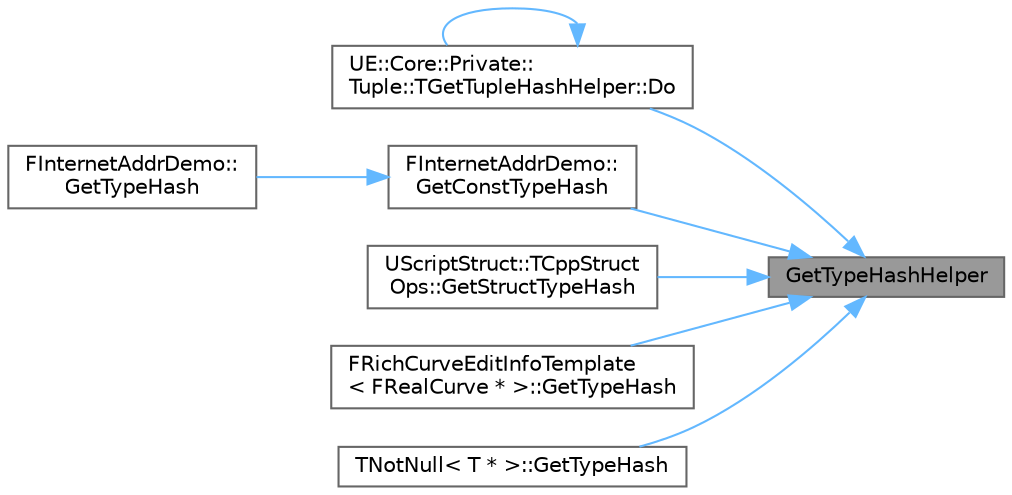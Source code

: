 digraph "GetTypeHashHelper"
{
 // INTERACTIVE_SVG=YES
 // LATEX_PDF_SIZE
  bgcolor="transparent";
  edge [fontname=Helvetica,fontsize=10,labelfontname=Helvetica,labelfontsize=10];
  node [fontname=Helvetica,fontsize=10,shape=box,height=0.2,width=0.4];
  rankdir="RL";
  Node1 [id="Node000001",label="GetTypeHashHelper",height=0.2,width=0.4,color="gray40", fillcolor="grey60", style="filled", fontcolor="black",tooltip=" "];
  Node1 -> Node2 [id="edge1_Node000001_Node000002",dir="back",color="steelblue1",style="solid",tooltip=" "];
  Node2 [id="Node000002",label="UE::Core::Private::\lTuple::TGetTupleHashHelper::Do",height=0.2,width=0.4,color="grey40", fillcolor="white", style="filled",URL="$dd/d94/structUE_1_1Core_1_1Private_1_1Tuple_1_1TGetTupleHashHelper.html#abc3e7eff668d9b72dcdf7249839257a9",tooltip=" "];
  Node2 -> Node2 [id="edge2_Node000002_Node000002",dir="back",color="steelblue1",style="solid",tooltip=" "];
  Node1 -> Node3 [id="edge3_Node000001_Node000003",dir="back",color="steelblue1",style="solid",tooltip=" "];
  Node3 [id="Node000003",label="FInternetAddrDemo::\lGetConstTypeHash",height=0.2,width=0.4,color="grey40", fillcolor="white", style="filled",URL="$dc/d6b/classFInternetAddrDemo.html#ac973a6c165ea4194201d8a6ee82c05cf",tooltip=" "];
  Node3 -> Node4 [id="edge4_Node000003_Node000004",dir="back",color="steelblue1",style="solid",tooltip=" "];
  Node4 [id="Node000004",label="FInternetAddrDemo::\lGetTypeHash",height=0.2,width=0.4,color="grey40", fillcolor="white", style="filled",URL="$dc/d6b/classFInternetAddrDemo.html#acb6c96dee9cb4d3414ddf6ac953b772c",tooltip=" "];
  Node1 -> Node5 [id="edge5_Node000001_Node000005",dir="back",color="steelblue1",style="solid",tooltip=" "];
  Node5 [id="Node000005",label="UScriptStruct::TCppStruct\lOps::GetStructTypeHash",height=0.2,width=0.4,color="grey40", fillcolor="white", style="filled",URL="$d0/dca/structUScriptStruct_1_1TCppStructOps.html#aa32a6470c96c6fbbee174c766f774ed0",tooltip="Calls GetTypeHash if enabled."];
  Node1 -> Node6 [id="edge6_Node000001_Node000006",dir="back",color="steelblue1",style="solid",tooltip=" "];
  Node6 [id="Node000006",label="FRichCurveEditInfoTemplate\l\< FRealCurve * \>::GetTypeHash",height=0.2,width=0.4,color="grey40", fillcolor="white", style="filled",URL="$de/dff/structFRichCurveEditInfoTemplate.html#a0f3ef689ecb4e4a92f1ffffe0b8fee4d",tooltip=" "];
  Node1 -> Node7 [id="edge7_Node000001_Node000007",dir="back",color="steelblue1",style="solid",tooltip=" "];
  Node7 [id="Node000007",label="TNotNull\< T * \>::GetTypeHash",height=0.2,width=0.4,color="grey40", fillcolor="white", style="filled",URL="$d2/d4b/structTNotNull.html#a6336bac4986416134c56b952294143e7",tooltip=" "];
}
